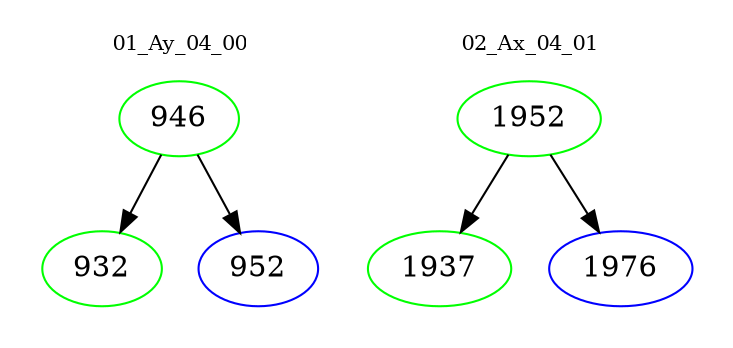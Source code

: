 digraph{
subgraph cluster_0 {
color = white
label = "01_Ay_04_00";
fontsize=10;
T0_946 [label="946", color="green"]
T0_946 -> T0_932 [color="black"]
T0_932 [label="932", color="green"]
T0_946 -> T0_952 [color="black"]
T0_952 [label="952", color="blue"]
}
subgraph cluster_1 {
color = white
label = "02_Ax_04_01";
fontsize=10;
T1_1952 [label="1952", color="green"]
T1_1952 -> T1_1937 [color="black"]
T1_1937 [label="1937", color="green"]
T1_1952 -> T1_1976 [color="black"]
T1_1976 [label="1976", color="blue"]
}
}
